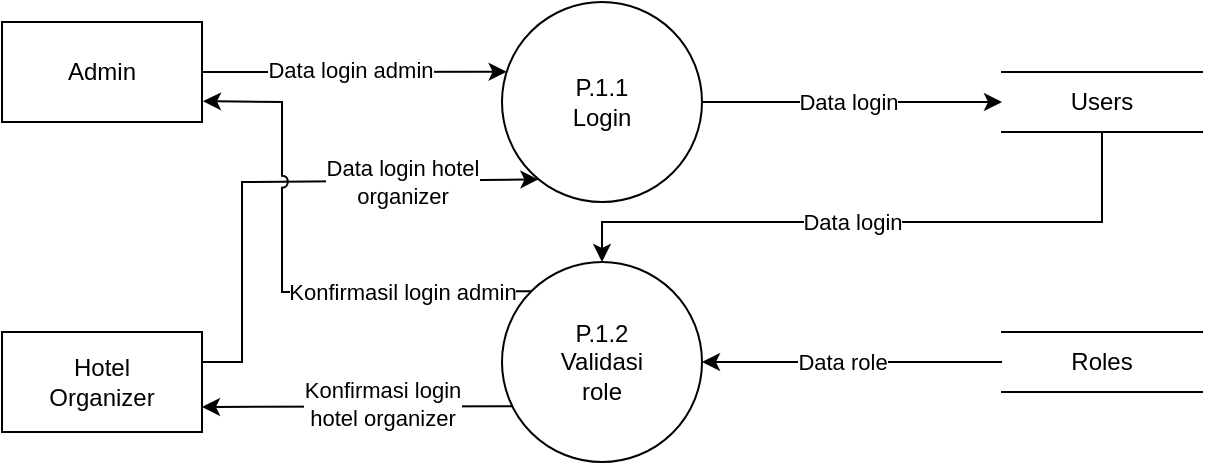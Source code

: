<mxfile>
    <diagram id="zH37ZsuREPHvA2Z547Eo" name="Page-1">
        <mxGraphModel dx="1039" dy="776" grid="1" gridSize="10" guides="1" tooltips="1" connect="1" arrows="1" fold="1" page="1" pageScale="1" pageWidth="850" pageHeight="1100" background="#ffffff" math="0" shadow="0">
            <root>
                <mxCell id="0"/>
                <mxCell id="1" parent="0"/>
                <mxCell id="2" value="P.1.1&lt;div&gt;Login&lt;/div&gt;" style="shape=ellipse;html=1;dashed=0;whiteSpace=wrap;aspect=fixed;perimeter=ellipsePerimeter;" parent="1" vertex="1">
                    <mxGeometry x="370" y="260" width="100" height="100" as="geometry"/>
                </mxCell>
                <mxCell id="3" value="Admin" style="html=1;dashed=0;whiteSpace=wrap;" parent="1" vertex="1">
                    <mxGeometry x="120" y="270" width="100" height="50" as="geometry"/>
                </mxCell>
                <mxCell id="4" value="Hotel&lt;div&gt;Organizer&lt;/div&gt;" style="html=1;dashed=0;whiteSpace=wrap;" parent="1" vertex="1">
                    <mxGeometry x="120" y="425" width="100" height="50" as="geometry"/>
                </mxCell>
                <mxCell id="5" value="Users" style="html=1;dashed=0;whiteSpace=wrap;shape=partialRectangle;right=0;left=0;" parent="1" vertex="1">
                    <mxGeometry x="620" y="295" width="100" height="30" as="geometry"/>
                </mxCell>
                <mxCell id="8" value="" style="endArrow=classic;html=1;rounded=0;curved=0;jumpStyle=arc;exitX=1;exitY=0.5;exitDx=0;exitDy=0;entryX=0;entryY=0.5;entryDx=0;entryDy=0;" parent="1" source="2" target="5" edge="1">
                    <mxGeometry width="50" height="50" relative="1" as="geometry">
                        <mxPoint x="510" y="430" as="sourcePoint"/>
                        <mxPoint x="560" y="380" as="targetPoint"/>
                    </mxGeometry>
                </mxCell>
                <mxCell id="15" value="Data login" style="edgeLabel;html=1;align=center;verticalAlign=middle;resizable=0;points=[];" parent="8" vertex="1" connectable="0">
                    <mxGeometry x="-0.277" y="1" relative="1" as="geometry">
                        <mxPoint x="19" y="1" as="offset"/>
                    </mxGeometry>
                </mxCell>
                <mxCell id="9" value="" style="endArrow=classic;html=1;rounded=0;curved=0;jumpStyle=arc;exitX=0.5;exitY=1;exitDx=0;exitDy=0;entryX=0.5;entryY=0;entryDx=0;entryDy=0;" parent="1" source="5" target="26" edge="1">
                    <mxGeometry width="50" height="50" relative="1" as="geometry">
                        <mxPoint x="520" y="330" as="sourcePoint"/>
                        <mxPoint x="570" y="280" as="targetPoint"/>
                        <Array as="points">
                            <mxPoint x="670" y="370"/>
                            <mxPoint x="420" y="370"/>
                        </Array>
                    </mxGeometry>
                </mxCell>
                <mxCell id="16" value="Data login" style="edgeLabel;html=1;align=center;verticalAlign=middle;resizable=0;points=[];" parent="9" vertex="1" connectable="0">
                    <mxGeometry x="0.141" y="1" relative="1" as="geometry">
                        <mxPoint x="9" y="-1" as="offset"/>
                    </mxGeometry>
                </mxCell>
                <mxCell id="11" value="" style="endArrow=classic;html=1;rounded=0;curved=0;jumpStyle=arc;exitX=1;exitY=0.5;exitDx=0;exitDy=0;entryX=0.023;entryY=0.349;entryDx=0;entryDy=0;entryPerimeter=0;" parent="1" source="3" target="2" edge="1">
                    <mxGeometry width="50" height="50" relative="1" as="geometry">
                        <mxPoint x="250" y="300" as="sourcePoint"/>
                        <mxPoint x="300" y="250" as="targetPoint"/>
                    </mxGeometry>
                </mxCell>
                <mxCell id="22" value="Data login admin" style="edgeLabel;html=1;align=center;verticalAlign=middle;resizable=0;points=[];" parent="11" vertex="1" connectable="0">
                    <mxGeometry x="-0.322" y="1" relative="1" as="geometry">
                        <mxPoint x="22" as="offset"/>
                    </mxGeometry>
                </mxCell>
                <mxCell id="18" value="" style="endArrow=classic;html=1;rounded=0;curved=0;jumpStyle=arc;exitX=0.999;exitY=0.3;exitDx=0;exitDy=0;entryX=0.182;entryY=0.887;entryDx=0;entryDy=0;entryPerimeter=0;exitPerimeter=0;" parent="1" source="4" target="2" edge="1">
                    <mxGeometry width="50" height="50" relative="1" as="geometry">
                        <mxPoint x="270" y="690" as="sourcePoint"/>
                        <mxPoint x="371" y="602" as="targetPoint"/>
                        <Array as="points">
                            <mxPoint x="240" y="440"/>
                            <mxPoint x="240" y="350"/>
                        </Array>
                    </mxGeometry>
                </mxCell>
                <mxCell id="24" value="Data login hotel&lt;div&gt;organizer&lt;/div&gt;" style="edgeLabel;html=1;align=center;verticalAlign=middle;resizable=0;points=[];" parent="18" vertex="1" connectable="0">
                    <mxGeometry x="-0.412" y="2" relative="1" as="geometry">
                        <mxPoint x="82" y="-34" as="offset"/>
                    </mxGeometry>
                </mxCell>
                <mxCell id="19" value="" style="endArrow=classic;html=1;rounded=0;curved=0;jumpStyle=arc;entryX=1;entryY=0.75;entryDx=0;entryDy=0;exitX=0.055;exitY=0.721;exitDx=0;exitDy=0;exitPerimeter=0;" parent="1" source="26" target="4" edge="1">
                    <mxGeometry width="50" height="50" relative="1" as="geometry">
                        <mxPoint x="407.19" y="627.4" as="sourcePoint"/>
                        <mxPoint x="310" y="630" as="targetPoint"/>
                    </mxGeometry>
                </mxCell>
                <mxCell id="25" value="Konfirmasi login&lt;div&gt;hotel organizer&lt;/div&gt;" style="edgeLabel;html=1;align=center;verticalAlign=middle;resizable=0;points=[];" parent="19" vertex="1" connectable="0">
                    <mxGeometry x="0.358" y="-1" relative="1" as="geometry">
                        <mxPoint x="40" y="-1" as="offset"/>
                    </mxGeometry>
                </mxCell>
                <mxCell id="26" value="P.1.2&lt;div&gt;Validasi&lt;/div&gt;&lt;div&gt;role&lt;/div&gt;" style="shape=ellipse;html=1;dashed=0;whiteSpace=wrap;aspect=fixed;perimeter=ellipsePerimeter;" parent="1" vertex="1">
                    <mxGeometry x="370" y="390" width="100" height="100" as="geometry"/>
                </mxCell>
                <mxCell id="38" style="edgeStyle=none;html=1;entryX=1;entryY=0.5;entryDx=0;entryDy=0;" parent="1" source="27" target="26" edge="1">
                    <mxGeometry relative="1" as="geometry"/>
                </mxCell>
                <mxCell id="39" value="Data role" style="edgeLabel;html=1;align=center;verticalAlign=middle;resizable=0;points=[];" parent="38" vertex="1" connectable="0">
                    <mxGeometry x="0.19" y="-2" relative="1" as="geometry">
                        <mxPoint x="9" y="2" as="offset"/>
                    </mxGeometry>
                </mxCell>
                <mxCell id="27" value="Roles" style="html=1;dashed=0;whiteSpace=wrap;shape=partialRectangle;right=0;left=0;" parent="1" vertex="1">
                    <mxGeometry x="620" y="425" width="100" height="30" as="geometry"/>
                </mxCell>
                <mxCell id="30" value="" style="endArrow=classic;html=1;rounded=0;curved=0;jumpStyle=arc;entryX=1.005;entryY=0.792;entryDx=0;entryDy=0;exitX=0;exitY=0;exitDx=0;exitDy=0;entryPerimeter=0;" parent="1" source="26" target="3" edge="1">
                    <mxGeometry width="50" height="50" relative="1" as="geometry">
                        <mxPoint x="357.19" y="390.0" as="sourcePoint"/>
                        <mxPoint x="170.0" y="390.6" as="targetPoint"/>
                        <Array as="points">
                            <mxPoint x="260" y="405"/>
                            <mxPoint x="260" y="310"/>
                        </Array>
                    </mxGeometry>
                </mxCell>
                <mxCell id="40" value="Konfirmasil login admin" style="edgeLabel;html=1;align=center;verticalAlign=middle;resizable=0;points=[];" parent="30" vertex="1" connectable="0">
                    <mxGeometry x="-0.231" relative="1" as="geometry">
                        <mxPoint x="35" as="offset"/>
                    </mxGeometry>
                </mxCell>
            </root>
        </mxGraphModel>
    </diagram>
</mxfile>